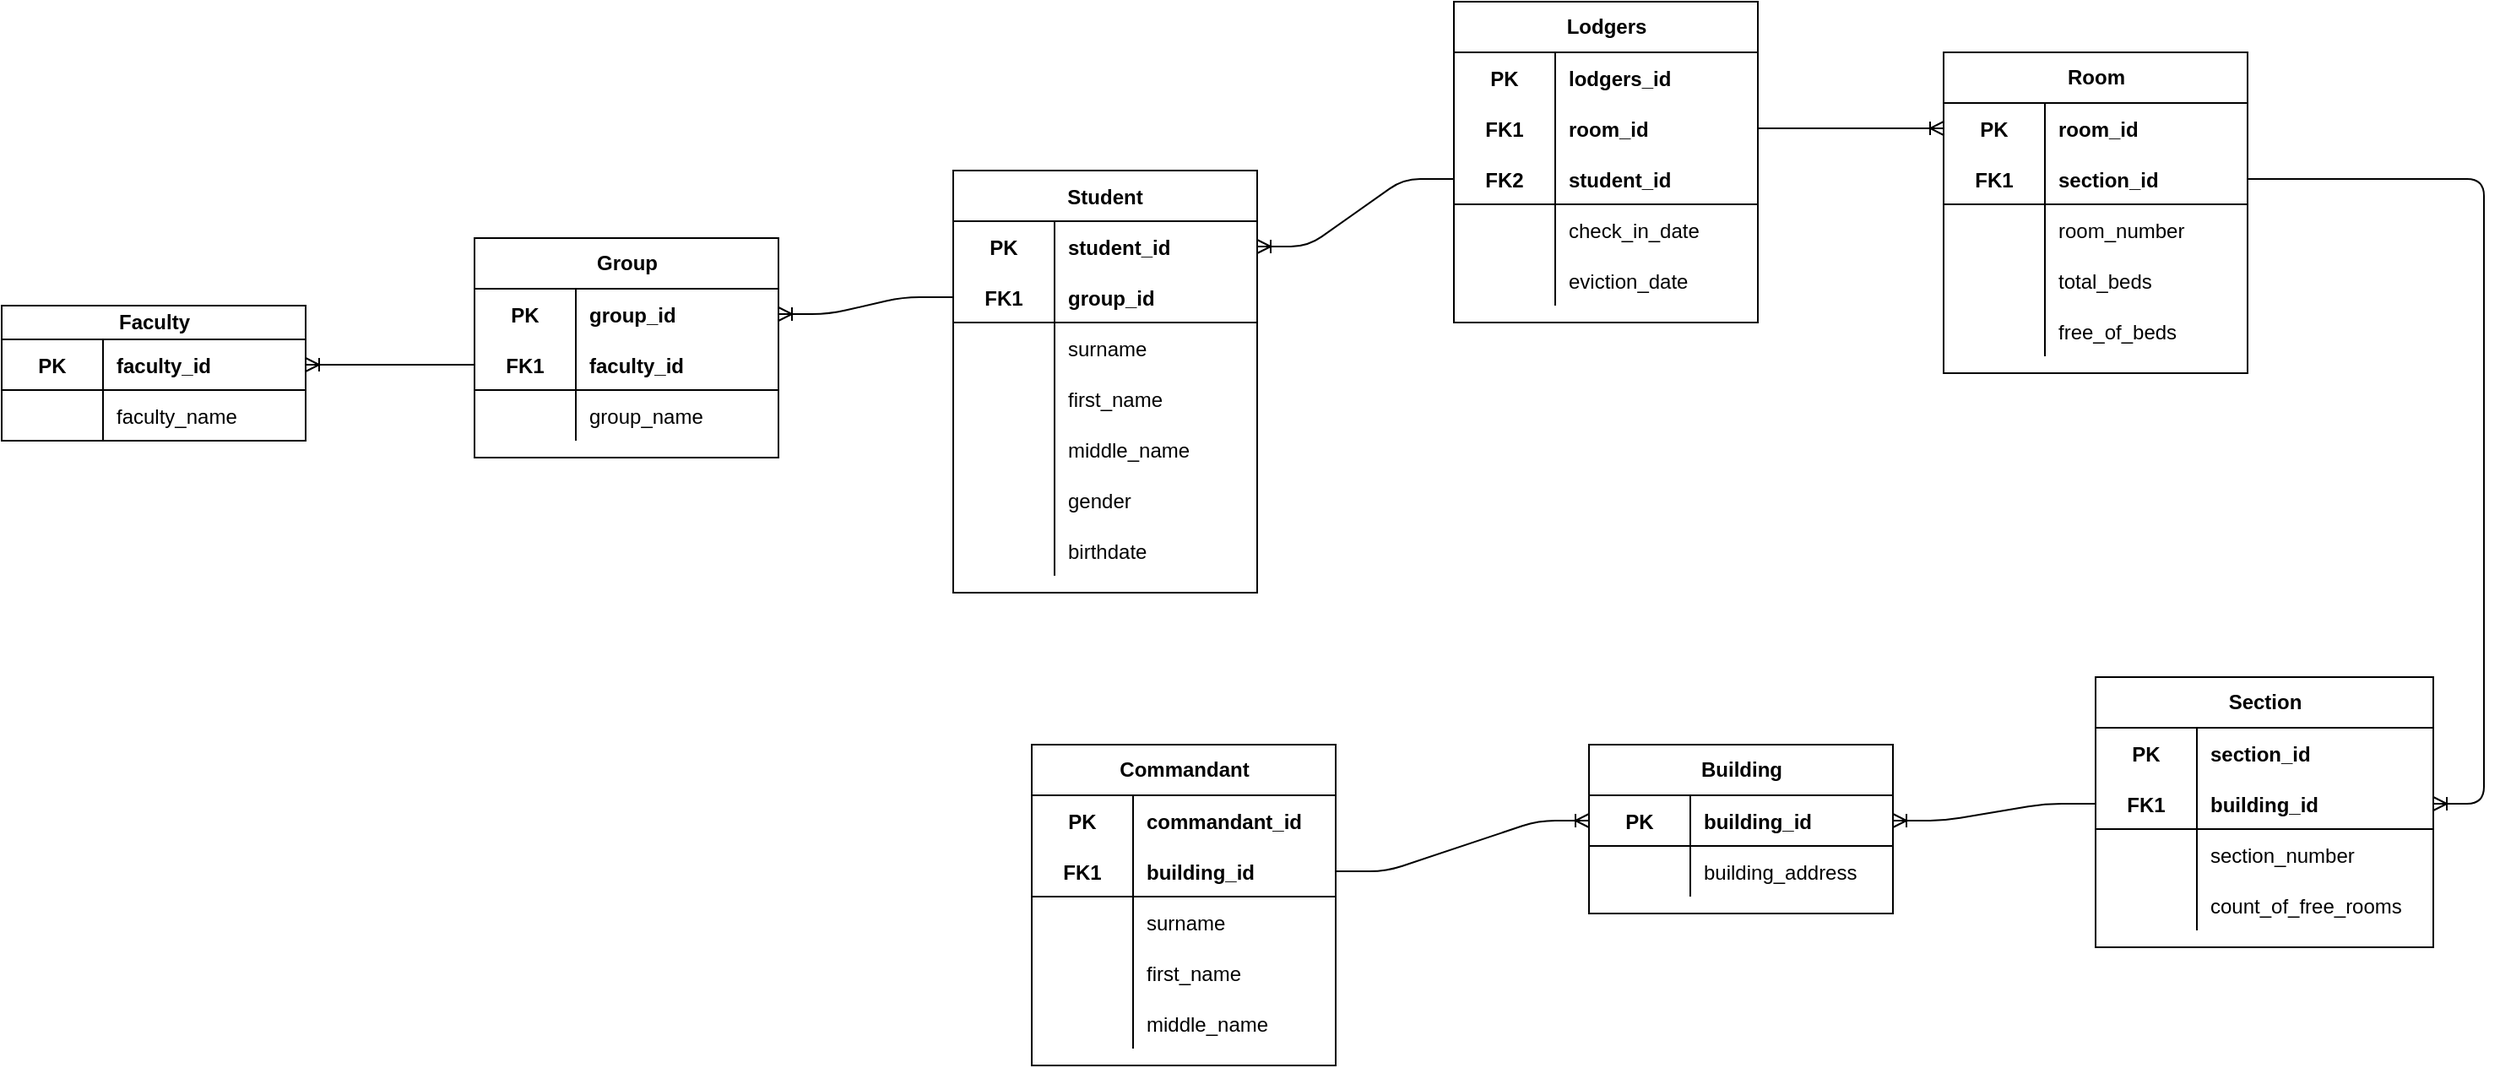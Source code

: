 <mxfile version="14.5.1" type="device"><diagram id="l6HJs0_fQns3o1bkDwx6" name="Страница 1"><mxGraphModel dx="3197" dy="1360" grid="1" gridSize="10" guides="1" tooltips="1" connect="1" arrows="1" fold="1" page="1" pageScale="1" pageWidth="827" pageHeight="1169" math="0" shadow="0"><root><mxCell id="0"/><mxCell id="1" parent="0"/><mxCell id="647eZSkzQvux_4mOJMqK-14" value="Student" style="shape=table;startSize=30;container=1;collapsible=1;childLayout=tableLayout;fixedRows=1;rowLines=0;fontStyle=1;align=center;resizeLast=1;" parent="1" vertex="1"><mxGeometry x="233.5" y="260" width="180" height="250" as="geometry"/></mxCell><mxCell id="647eZSkzQvux_4mOJMqK-15" value="" style="shape=partialRectangle;collapsible=0;dropTarget=0;pointerEvents=0;fillColor=none;top=0;left=0;bottom=0;right=0;points=[[0,0.5],[1,0.5]];portConstraint=eastwest;" parent="647eZSkzQvux_4mOJMqK-14" vertex="1"><mxGeometry y="30" width="180" height="30" as="geometry"/></mxCell><mxCell id="647eZSkzQvux_4mOJMqK-16" value="PK" style="shape=partialRectangle;connectable=0;fillColor=none;top=0;left=0;bottom=0;right=0;fontStyle=1;overflow=hidden;" parent="647eZSkzQvux_4mOJMqK-15" vertex="1"><mxGeometry width="60" height="30" as="geometry"/></mxCell><mxCell id="647eZSkzQvux_4mOJMqK-17" value="student_id" style="shape=partialRectangle;connectable=0;fillColor=none;top=0;left=0;bottom=0;right=0;align=left;spacingLeft=6;fontStyle=1;overflow=hidden;" parent="647eZSkzQvux_4mOJMqK-15" vertex="1"><mxGeometry x="60" width="120" height="30" as="geometry"/></mxCell><mxCell id="647eZSkzQvux_4mOJMqK-18" value="" style="shape=partialRectangle;collapsible=0;dropTarget=0;pointerEvents=0;fillColor=none;top=0;left=0;bottom=1;right=0;points=[[0,0.5],[1,0.5]];portConstraint=eastwest;" parent="647eZSkzQvux_4mOJMqK-14" vertex="1"><mxGeometry y="60" width="180" height="30" as="geometry"/></mxCell><mxCell id="647eZSkzQvux_4mOJMqK-19" value="FK1" style="shape=partialRectangle;connectable=0;fillColor=none;top=0;left=0;bottom=0;right=0;fontStyle=1;overflow=hidden;" parent="647eZSkzQvux_4mOJMqK-18" vertex="1"><mxGeometry width="60" height="30" as="geometry"/></mxCell><mxCell id="647eZSkzQvux_4mOJMqK-20" value="group_id" style="shape=partialRectangle;connectable=0;fillColor=none;top=0;left=0;bottom=0;right=0;align=left;spacingLeft=6;fontStyle=1;overflow=hidden;labelBackgroundColor=none;" parent="647eZSkzQvux_4mOJMqK-18" vertex="1"><mxGeometry x="60" width="120" height="30" as="geometry"/></mxCell><mxCell id="647eZSkzQvux_4mOJMqK-21" value="" style="shape=partialRectangle;collapsible=0;dropTarget=0;pointerEvents=0;fillColor=none;top=0;left=0;bottom=0;right=0;points=[[0,0.5],[1,0.5]];portConstraint=eastwest;" parent="647eZSkzQvux_4mOJMqK-14" vertex="1"><mxGeometry y="90" width="180" height="30" as="geometry"/></mxCell><mxCell id="647eZSkzQvux_4mOJMqK-22" value="" style="shape=partialRectangle;connectable=0;fillColor=none;top=0;left=0;bottom=0;right=0;editable=1;overflow=hidden;" parent="647eZSkzQvux_4mOJMqK-21" vertex="1"><mxGeometry width="60" height="30" as="geometry"/></mxCell><mxCell id="647eZSkzQvux_4mOJMqK-23" value="surname" style="shape=partialRectangle;connectable=0;fillColor=none;top=0;left=0;bottom=0;right=0;align=left;spacingLeft=6;overflow=hidden;" parent="647eZSkzQvux_4mOJMqK-21" vertex="1"><mxGeometry x="60" width="120" height="30" as="geometry"/></mxCell><mxCell id="647eZSkzQvux_4mOJMqK-38" value="" style="shape=partialRectangle;collapsible=0;dropTarget=0;pointerEvents=0;fillColor=none;top=0;left=0;bottom=0;right=0;points=[[0,0.5],[1,0.5]];portConstraint=eastwest;" parent="647eZSkzQvux_4mOJMqK-14" vertex="1"><mxGeometry y="120" width="180" height="30" as="geometry"/></mxCell><mxCell id="647eZSkzQvux_4mOJMqK-39" value="" style="shape=partialRectangle;connectable=0;fillColor=none;top=0;left=0;bottom=0;right=0;editable=1;overflow=hidden;" parent="647eZSkzQvux_4mOJMqK-38" vertex="1"><mxGeometry width="60" height="30" as="geometry"/></mxCell><mxCell id="647eZSkzQvux_4mOJMqK-40" value="first_name" style="shape=partialRectangle;connectable=0;fillColor=none;top=0;left=0;bottom=0;right=0;align=left;spacingLeft=6;overflow=hidden;" parent="647eZSkzQvux_4mOJMqK-38" vertex="1"><mxGeometry x="60" width="120" height="30" as="geometry"/></mxCell><mxCell id="647eZSkzQvux_4mOJMqK-87" value="" style="shape=partialRectangle;collapsible=0;dropTarget=0;pointerEvents=0;fillColor=none;top=0;left=0;bottom=0;right=0;points=[[0,0.5],[1,0.5]];portConstraint=eastwest;" parent="647eZSkzQvux_4mOJMqK-14" vertex="1"><mxGeometry y="150" width="180" height="30" as="geometry"/></mxCell><mxCell id="647eZSkzQvux_4mOJMqK-88" value="" style="shape=partialRectangle;connectable=0;fillColor=none;top=0;left=0;bottom=0;right=0;editable=1;overflow=hidden;" parent="647eZSkzQvux_4mOJMqK-87" vertex="1"><mxGeometry width="60" height="30" as="geometry"/></mxCell><mxCell id="647eZSkzQvux_4mOJMqK-89" value="middle_name" style="shape=partialRectangle;connectable=0;fillColor=none;top=0;left=0;bottom=0;right=0;align=left;spacingLeft=6;overflow=hidden;" parent="647eZSkzQvux_4mOJMqK-87" vertex="1"><mxGeometry x="60" width="120" height="30" as="geometry"/></mxCell><mxCell id="647eZSkzQvux_4mOJMqK-41" value="" style="shape=partialRectangle;collapsible=0;dropTarget=0;pointerEvents=0;fillColor=none;top=0;left=0;bottom=0;right=0;points=[[0,0.5],[1,0.5]];portConstraint=eastwest;" parent="647eZSkzQvux_4mOJMqK-14" vertex="1"><mxGeometry y="180" width="180" height="30" as="geometry"/></mxCell><mxCell id="647eZSkzQvux_4mOJMqK-42" value="" style="shape=partialRectangle;connectable=0;fillColor=none;top=0;left=0;bottom=0;right=0;editable=1;overflow=hidden;" parent="647eZSkzQvux_4mOJMqK-41" vertex="1"><mxGeometry width="60" height="30" as="geometry"/></mxCell><mxCell id="647eZSkzQvux_4mOJMqK-43" value="gender" style="shape=partialRectangle;connectable=0;fillColor=none;top=0;left=0;bottom=0;right=0;align=left;spacingLeft=6;overflow=hidden;" parent="647eZSkzQvux_4mOJMqK-41" vertex="1"><mxGeometry x="60" width="120" height="30" as="geometry"/></mxCell><mxCell id="647eZSkzQvux_4mOJMqK-44" value="" style="shape=partialRectangle;collapsible=0;dropTarget=0;pointerEvents=0;fillColor=none;top=0;left=0;bottom=0;right=0;points=[[0,0.5],[1,0.5]];portConstraint=eastwest;" parent="647eZSkzQvux_4mOJMqK-14" vertex="1"><mxGeometry y="210" width="180" height="30" as="geometry"/></mxCell><mxCell id="647eZSkzQvux_4mOJMqK-45" value="" style="shape=partialRectangle;connectable=0;fillColor=none;top=0;left=0;bottom=0;right=0;editable=1;overflow=hidden;" parent="647eZSkzQvux_4mOJMqK-44" vertex="1"><mxGeometry width="60" height="30" as="geometry"/></mxCell><mxCell id="647eZSkzQvux_4mOJMqK-46" value="birthdate" style="shape=partialRectangle;connectable=0;fillColor=none;top=0;left=0;bottom=0;right=0;align=left;spacingLeft=6;overflow=hidden;" parent="647eZSkzQvux_4mOJMqK-44" vertex="1"><mxGeometry x="60" width="120" height="30" as="geometry"/></mxCell><mxCell id="647eZSkzQvux_4mOJMqK-67" value="Building" style="shape=table;startSize=30;container=1;collapsible=1;childLayout=tableLayout;fixedRows=1;rowLines=0;fontStyle=1;align=center;resizeLast=1;labelBackgroundColor=none;fontColor=#000000;html=1;" parent="1" vertex="1"><mxGeometry x="610" y="600" width="180" height="100" as="geometry"/></mxCell><mxCell id="647eZSkzQvux_4mOJMqK-68" value="" style="shape=partialRectangle;collapsible=0;dropTarget=0;pointerEvents=0;fillColor=none;top=0;left=0;bottom=1;right=0;points=[[0,0.5],[1,0.5]];portConstraint=eastwest;" parent="647eZSkzQvux_4mOJMqK-67" vertex="1"><mxGeometry y="30" width="180" height="30" as="geometry"/></mxCell><mxCell id="647eZSkzQvux_4mOJMqK-69" value="PK" style="shape=partialRectangle;connectable=0;fillColor=none;top=0;left=0;bottom=0;right=0;fontStyle=1;overflow=hidden;" parent="647eZSkzQvux_4mOJMqK-68" vertex="1"><mxGeometry width="60" height="30" as="geometry"/></mxCell><mxCell id="647eZSkzQvux_4mOJMqK-70" value="building_id" style="shape=partialRectangle;connectable=0;fillColor=none;top=0;left=0;bottom=0;right=0;align=left;spacingLeft=6;fontStyle=1;overflow=hidden;" parent="647eZSkzQvux_4mOJMqK-68" vertex="1"><mxGeometry x="60" width="120" height="30" as="geometry"/></mxCell><mxCell id="647eZSkzQvux_4mOJMqK-71" value="" style="shape=partialRectangle;collapsible=0;dropTarget=0;pointerEvents=0;fillColor=none;top=0;left=0;bottom=0;right=0;points=[[0,0.5],[1,0.5]];portConstraint=eastwest;" parent="647eZSkzQvux_4mOJMqK-67" vertex="1"><mxGeometry y="60" width="180" height="30" as="geometry"/></mxCell><mxCell id="647eZSkzQvux_4mOJMqK-72" value="" style="shape=partialRectangle;connectable=0;fillColor=none;top=0;left=0;bottom=0;right=0;editable=1;overflow=hidden;" parent="647eZSkzQvux_4mOJMqK-71" vertex="1"><mxGeometry width="60" height="30" as="geometry"/></mxCell><mxCell id="647eZSkzQvux_4mOJMqK-73" value="building_address" style="shape=partialRectangle;connectable=0;fillColor=none;top=0;left=0;bottom=0;right=0;align=left;spacingLeft=6;overflow=hidden;" parent="647eZSkzQvux_4mOJMqK-71" vertex="1"><mxGeometry x="60" width="120" height="30" as="geometry"/></mxCell><mxCell id="647eZSkzQvux_4mOJMqK-96" value="Commandant" style="shape=table;startSize=30;container=1;collapsible=1;childLayout=tableLayout;fixedRows=1;rowLines=0;fontStyle=1;align=center;resizeLast=1;labelBackgroundColor=none;fontColor=#000000;html=1;" parent="1" vertex="1"><mxGeometry x="280" y="600" width="180" height="190" as="geometry"/></mxCell><mxCell id="647eZSkzQvux_4mOJMqK-97" value="" style="shape=partialRectangle;collapsible=0;dropTarget=0;pointerEvents=0;fillColor=none;top=0;left=0;bottom=0;right=0;points=[[0,0.5],[1,0.5]];portConstraint=eastwest;" parent="647eZSkzQvux_4mOJMqK-96" vertex="1"><mxGeometry y="30" width="180" height="30" as="geometry"/></mxCell><mxCell id="647eZSkzQvux_4mOJMqK-98" value="PK" style="shape=partialRectangle;connectable=0;fillColor=none;top=0;left=0;bottom=0;right=0;fontStyle=1;overflow=hidden;" parent="647eZSkzQvux_4mOJMqK-97" vertex="1"><mxGeometry width="60" height="30" as="geometry"/></mxCell><mxCell id="647eZSkzQvux_4mOJMqK-99" value="commandant_id" style="shape=partialRectangle;connectable=0;fillColor=none;top=0;left=0;bottom=0;right=0;align=left;spacingLeft=6;fontStyle=1;overflow=hidden;" parent="647eZSkzQvux_4mOJMqK-97" vertex="1"><mxGeometry x="60" width="120" height="30" as="geometry"/></mxCell><mxCell id="647eZSkzQvux_4mOJMqK-100" value="" style="shape=partialRectangle;collapsible=0;dropTarget=0;pointerEvents=0;fillColor=none;top=0;left=0;bottom=1;right=0;points=[[0,0.5],[1,0.5]];portConstraint=eastwest;" parent="647eZSkzQvux_4mOJMqK-96" vertex="1"><mxGeometry y="60" width="180" height="30" as="geometry"/></mxCell><mxCell id="647eZSkzQvux_4mOJMqK-101" value="FK1" style="shape=partialRectangle;connectable=0;fillColor=none;top=0;left=0;bottom=0;right=0;fontStyle=1;overflow=hidden;" parent="647eZSkzQvux_4mOJMqK-100" vertex="1"><mxGeometry width="60" height="30" as="geometry"/></mxCell><mxCell id="647eZSkzQvux_4mOJMqK-102" value="building_id" style="shape=partialRectangle;connectable=0;fillColor=none;top=0;left=0;bottom=0;right=0;align=left;spacingLeft=6;fontStyle=1;overflow=hidden;" parent="647eZSkzQvux_4mOJMqK-100" vertex="1"><mxGeometry x="60" width="120" height="30" as="geometry"/></mxCell><mxCell id="647eZSkzQvux_4mOJMqK-103" value="" style="shape=partialRectangle;collapsible=0;dropTarget=0;pointerEvents=0;fillColor=none;top=0;left=0;bottom=0;right=0;points=[[0,0.5],[1,0.5]];portConstraint=eastwest;" parent="647eZSkzQvux_4mOJMqK-96" vertex="1"><mxGeometry y="90" width="180" height="30" as="geometry"/></mxCell><mxCell id="647eZSkzQvux_4mOJMqK-104" value="" style="shape=partialRectangle;connectable=0;fillColor=none;top=0;left=0;bottom=0;right=0;editable=1;overflow=hidden;" parent="647eZSkzQvux_4mOJMqK-103" vertex="1"><mxGeometry width="60" height="30" as="geometry"/></mxCell><mxCell id="647eZSkzQvux_4mOJMqK-105" value="surname" style="shape=partialRectangle;connectable=0;fillColor=none;top=0;left=0;bottom=0;right=0;align=left;spacingLeft=6;overflow=hidden;" parent="647eZSkzQvux_4mOJMqK-103" vertex="1"><mxGeometry x="60" width="120" height="30" as="geometry"/></mxCell><mxCell id="647eZSkzQvux_4mOJMqK-106" value="" style="shape=partialRectangle;collapsible=0;dropTarget=0;pointerEvents=0;fillColor=none;top=0;left=0;bottom=0;right=0;points=[[0,0.5],[1,0.5]];portConstraint=eastwest;" parent="647eZSkzQvux_4mOJMqK-96" vertex="1"><mxGeometry y="120" width="180" height="30" as="geometry"/></mxCell><mxCell id="647eZSkzQvux_4mOJMqK-107" value="" style="shape=partialRectangle;connectable=0;fillColor=none;top=0;left=0;bottom=0;right=0;editable=1;overflow=hidden;" parent="647eZSkzQvux_4mOJMqK-106" vertex="1"><mxGeometry width="60" height="30" as="geometry"/></mxCell><mxCell id="647eZSkzQvux_4mOJMqK-108" value="first_name" style="shape=partialRectangle;connectable=0;fillColor=none;top=0;left=0;bottom=0;right=0;align=left;spacingLeft=6;overflow=hidden;" parent="647eZSkzQvux_4mOJMqK-106" vertex="1"><mxGeometry x="60" width="120" height="30" as="geometry"/></mxCell><mxCell id="647eZSkzQvux_4mOJMqK-109" value="" style="shape=partialRectangle;collapsible=0;dropTarget=0;pointerEvents=0;fillColor=none;top=0;left=0;bottom=0;right=0;points=[[0,0.5],[1,0.5]];portConstraint=eastwest;" parent="647eZSkzQvux_4mOJMqK-96" vertex="1"><mxGeometry y="150" width="180" height="30" as="geometry"/></mxCell><mxCell id="647eZSkzQvux_4mOJMqK-110" value="" style="shape=partialRectangle;connectable=0;fillColor=none;top=0;left=0;bottom=0;right=0;editable=1;overflow=hidden;" parent="647eZSkzQvux_4mOJMqK-109" vertex="1"><mxGeometry width="60" height="30" as="geometry"/></mxCell><mxCell id="647eZSkzQvux_4mOJMqK-111" value="middle_name" style="shape=partialRectangle;connectable=0;fillColor=none;top=0;left=0;bottom=0;right=0;align=left;spacingLeft=6;overflow=hidden;" parent="647eZSkzQvux_4mOJMqK-109" vertex="1"><mxGeometry x="60" width="120" height="30" as="geometry"/></mxCell><mxCell id="647eZSkzQvux_4mOJMqK-114" value="" style="edgeStyle=entityRelationEdgeStyle;fontSize=12;html=1;endArrow=ERoneToMany;entryX=0;entryY=0.5;entryDx=0;entryDy=0;" parent="1" source="647eZSkzQvux_4mOJMqK-100" target="647eZSkzQvux_4mOJMqK-68" edge="1"><mxGeometry width="100" height="100" relative="1" as="geometry"><mxPoint x="520" y="740" as="sourcePoint"/><mxPoint x="620" y="640" as="targetPoint"/></mxGeometry></mxCell><mxCell id="647eZSkzQvux_4mOJMqK-115" value="Section" style="shape=table;startSize=30;container=1;collapsible=1;childLayout=tableLayout;fixedRows=1;rowLines=0;fontStyle=1;align=center;resizeLast=1;labelBackgroundColor=none;fontColor=#000000;html=1;" parent="1" vertex="1"><mxGeometry x="910" y="560" width="200" height="160" as="geometry"/></mxCell><mxCell id="647eZSkzQvux_4mOJMqK-116" value="" style="shape=partialRectangle;collapsible=0;dropTarget=0;pointerEvents=0;fillColor=none;top=0;left=0;bottom=0;right=0;points=[[0,0.5],[1,0.5]];portConstraint=eastwest;" parent="647eZSkzQvux_4mOJMqK-115" vertex="1"><mxGeometry y="30" width="200" height="30" as="geometry"/></mxCell><mxCell id="647eZSkzQvux_4mOJMqK-117" value="PK" style="shape=partialRectangle;connectable=0;fillColor=none;top=0;left=0;bottom=0;right=0;fontStyle=1;overflow=hidden;" parent="647eZSkzQvux_4mOJMqK-116" vertex="1"><mxGeometry width="60" height="30" as="geometry"/></mxCell><mxCell id="647eZSkzQvux_4mOJMqK-118" value="section_id" style="shape=partialRectangle;connectable=0;fillColor=none;top=0;left=0;bottom=0;right=0;align=left;spacingLeft=6;fontStyle=1;overflow=hidden;" parent="647eZSkzQvux_4mOJMqK-116" vertex="1"><mxGeometry x="60" width="140" height="30" as="geometry"/></mxCell><mxCell id="647eZSkzQvux_4mOJMqK-119" value="" style="shape=partialRectangle;collapsible=0;dropTarget=0;pointerEvents=0;fillColor=none;top=0;left=0;bottom=1;right=0;points=[[0,0.5],[1,0.5]];portConstraint=eastwest;" parent="647eZSkzQvux_4mOJMqK-115" vertex="1"><mxGeometry y="60" width="200" height="30" as="geometry"/></mxCell><mxCell id="647eZSkzQvux_4mOJMqK-120" value="FK1" style="shape=partialRectangle;connectable=0;fillColor=none;top=0;left=0;bottom=0;right=0;fontStyle=1;overflow=hidden;" parent="647eZSkzQvux_4mOJMqK-119" vertex="1"><mxGeometry width="60" height="30" as="geometry"/></mxCell><mxCell id="647eZSkzQvux_4mOJMqK-121" value="building_id" style="shape=partialRectangle;connectable=0;fillColor=none;top=0;left=0;bottom=0;right=0;align=left;spacingLeft=6;fontStyle=1;overflow=hidden;" parent="647eZSkzQvux_4mOJMqK-119" vertex="1"><mxGeometry x="60" width="140" height="30" as="geometry"/></mxCell><mxCell id="647eZSkzQvux_4mOJMqK-122" value="" style="shape=partialRectangle;collapsible=0;dropTarget=0;pointerEvents=0;fillColor=none;top=0;left=0;bottom=0;right=0;points=[[0,0.5],[1,0.5]];portConstraint=eastwest;" parent="647eZSkzQvux_4mOJMqK-115" vertex="1"><mxGeometry y="90" width="200" height="30" as="geometry"/></mxCell><mxCell id="647eZSkzQvux_4mOJMqK-123" value="" style="shape=partialRectangle;connectable=0;fillColor=none;top=0;left=0;bottom=0;right=0;editable=1;overflow=hidden;" parent="647eZSkzQvux_4mOJMqK-122" vertex="1"><mxGeometry width="60" height="30" as="geometry"/></mxCell><mxCell id="647eZSkzQvux_4mOJMqK-124" value="section_number" style="shape=partialRectangle;connectable=0;fillColor=none;top=0;left=0;bottom=0;right=0;align=left;spacingLeft=6;overflow=hidden;" parent="647eZSkzQvux_4mOJMqK-122" vertex="1"><mxGeometry x="60" width="140" height="30" as="geometry"/></mxCell><mxCell id="647eZSkzQvux_4mOJMqK-125" value="" style="shape=partialRectangle;collapsible=0;dropTarget=0;pointerEvents=0;fillColor=none;top=0;left=0;bottom=0;right=0;points=[[0,0.5],[1,0.5]];portConstraint=eastwest;" parent="647eZSkzQvux_4mOJMqK-115" vertex="1"><mxGeometry y="120" width="200" height="30" as="geometry"/></mxCell><mxCell id="647eZSkzQvux_4mOJMqK-126" value="" style="shape=partialRectangle;connectable=0;fillColor=none;top=0;left=0;bottom=0;right=0;editable=1;overflow=hidden;" parent="647eZSkzQvux_4mOJMqK-125" vertex="1"><mxGeometry width="60" height="30" as="geometry"/></mxCell><mxCell id="647eZSkzQvux_4mOJMqK-127" value="count_of_free_rooms" style="shape=partialRectangle;connectable=0;fillColor=none;top=0;left=0;bottom=0;right=0;align=left;spacingLeft=6;overflow=hidden;" parent="647eZSkzQvux_4mOJMqK-125" vertex="1"><mxGeometry x="60" width="140" height="30" as="geometry"/></mxCell><mxCell id="647eZSkzQvux_4mOJMqK-132" value="" style="edgeStyle=entityRelationEdgeStyle;fontSize=12;html=1;endArrow=ERoneToMany;exitX=0;exitY=0.5;exitDx=0;exitDy=0;entryX=1;entryY=0.5;entryDx=0;entryDy=0;" parent="1" source="647eZSkzQvux_4mOJMqK-119" target="647eZSkzQvux_4mOJMqK-68" edge="1"><mxGeometry width="100" height="100" relative="1" as="geometry"><mxPoint x="780" y="600" as="sourcePoint"/><mxPoint x="880" y="500" as="targetPoint"/></mxGeometry></mxCell><mxCell id="647eZSkzQvux_4mOJMqK-133" value="Room" style="shape=table;startSize=30;container=1;collapsible=1;childLayout=tableLayout;fixedRows=1;rowLines=0;fontStyle=1;align=center;resizeLast=1;labelBackgroundColor=none;fontColor=#000000;html=1;" parent="1" vertex="1"><mxGeometry x="820" y="190" width="180" height="190" as="geometry"/></mxCell><mxCell id="647eZSkzQvux_4mOJMqK-134" value="" style="shape=partialRectangle;collapsible=0;dropTarget=0;pointerEvents=0;fillColor=none;top=0;left=0;bottom=0;right=0;points=[[0,0.5],[1,0.5]];portConstraint=eastwest;" parent="647eZSkzQvux_4mOJMqK-133" vertex="1"><mxGeometry y="30" width="180" height="30" as="geometry"/></mxCell><mxCell id="647eZSkzQvux_4mOJMqK-135" value="PK" style="shape=partialRectangle;connectable=0;fillColor=none;top=0;left=0;bottom=0;right=0;fontStyle=1;overflow=hidden;" parent="647eZSkzQvux_4mOJMqK-134" vertex="1"><mxGeometry width="60" height="30" as="geometry"/></mxCell><mxCell id="647eZSkzQvux_4mOJMqK-136" value="room_id" style="shape=partialRectangle;connectable=0;fillColor=none;top=0;left=0;bottom=0;right=0;align=left;spacingLeft=6;fontStyle=1;overflow=hidden;" parent="647eZSkzQvux_4mOJMqK-134" vertex="1"><mxGeometry x="60" width="120" height="30" as="geometry"/></mxCell><mxCell id="647eZSkzQvux_4mOJMqK-137" value="" style="shape=partialRectangle;collapsible=0;dropTarget=0;pointerEvents=0;fillColor=none;top=0;left=0;bottom=1;right=0;points=[[0,0.5],[1,0.5]];portConstraint=eastwest;" parent="647eZSkzQvux_4mOJMqK-133" vertex="1"><mxGeometry y="60" width="180" height="30" as="geometry"/></mxCell><mxCell id="647eZSkzQvux_4mOJMqK-138" value="FK1" style="shape=partialRectangle;connectable=0;fillColor=none;top=0;left=0;bottom=0;right=0;fontStyle=1;overflow=hidden;" parent="647eZSkzQvux_4mOJMqK-137" vertex="1"><mxGeometry width="60" height="30" as="geometry"/></mxCell><mxCell id="647eZSkzQvux_4mOJMqK-139" value="section_id" style="shape=partialRectangle;connectable=0;fillColor=none;top=0;left=0;bottom=0;right=0;align=left;spacingLeft=6;fontStyle=1;overflow=hidden;" parent="647eZSkzQvux_4mOJMqK-137" vertex="1"><mxGeometry x="60" width="120" height="30" as="geometry"/></mxCell><mxCell id="647eZSkzQvux_4mOJMqK-140" value="" style="shape=partialRectangle;collapsible=0;dropTarget=0;pointerEvents=0;fillColor=none;top=0;left=0;bottom=0;right=0;points=[[0,0.5],[1,0.5]];portConstraint=eastwest;" parent="647eZSkzQvux_4mOJMqK-133" vertex="1"><mxGeometry y="90" width="180" height="30" as="geometry"/></mxCell><mxCell id="647eZSkzQvux_4mOJMqK-141" value="" style="shape=partialRectangle;connectable=0;fillColor=none;top=0;left=0;bottom=0;right=0;editable=1;overflow=hidden;" parent="647eZSkzQvux_4mOJMqK-140" vertex="1"><mxGeometry width="60" height="30" as="geometry"/></mxCell><mxCell id="647eZSkzQvux_4mOJMqK-142" value="room_number" style="shape=partialRectangle;connectable=0;fillColor=none;top=0;left=0;bottom=0;right=0;align=left;spacingLeft=6;overflow=hidden;" parent="647eZSkzQvux_4mOJMqK-140" vertex="1"><mxGeometry x="60" width="120" height="30" as="geometry"/></mxCell><mxCell id="647eZSkzQvux_4mOJMqK-143" value="" style="shape=partialRectangle;collapsible=0;dropTarget=0;pointerEvents=0;fillColor=none;top=0;left=0;bottom=0;right=0;points=[[0,0.5],[1,0.5]];portConstraint=eastwest;" parent="647eZSkzQvux_4mOJMqK-133" vertex="1"><mxGeometry y="120" width="180" height="30" as="geometry"/></mxCell><mxCell id="647eZSkzQvux_4mOJMqK-144" value="" style="shape=partialRectangle;connectable=0;fillColor=none;top=0;left=0;bottom=0;right=0;editable=1;overflow=hidden;" parent="647eZSkzQvux_4mOJMqK-143" vertex="1"><mxGeometry width="60" height="30" as="geometry"/></mxCell><mxCell id="647eZSkzQvux_4mOJMqK-145" value="total_beds" style="shape=partialRectangle;connectable=0;fillColor=none;top=0;left=0;bottom=0;right=0;align=left;spacingLeft=6;overflow=hidden;" parent="647eZSkzQvux_4mOJMqK-143" vertex="1"><mxGeometry x="60" width="120" height="30" as="geometry"/></mxCell><mxCell id="647eZSkzQvux_4mOJMqK-146" value="" style="shape=partialRectangle;collapsible=0;dropTarget=0;pointerEvents=0;fillColor=none;top=0;left=0;bottom=0;right=0;points=[[0,0.5],[1,0.5]];portConstraint=eastwest;" parent="647eZSkzQvux_4mOJMqK-133" vertex="1"><mxGeometry y="150" width="180" height="30" as="geometry"/></mxCell><mxCell id="647eZSkzQvux_4mOJMqK-147" value="" style="shape=partialRectangle;connectable=0;fillColor=none;top=0;left=0;bottom=0;right=0;editable=1;overflow=hidden;" parent="647eZSkzQvux_4mOJMqK-146" vertex="1"><mxGeometry width="60" height="30" as="geometry"/></mxCell><mxCell id="647eZSkzQvux_4mOJMqK-148" value="free_of_beds" style="shape=partialRectangle;connectable=0;fillColor=none;top=0;left=0;bottom=0;right=0;align=left;spacingLeft=6;overflow=hidden;" parent="647eZSkzQvux_4mOJMqK-146" vertex="1"><mxGeometry x="60" width="120" height="30" as="geometry"/></mxCell><mxCell id="647eZSkzQvux_4mOJMqK-152" value="" style="edgeStyle=entityRelationEdgeStyle;fontSize=12;html=1;endArrow=ERoneToMany;exitX=1;exitY=0.5;exitDx=0;exitDy=0;rounded=1;" parent="1" source="647eZSkzQvux_4mOJMqK-137" target="647eZSkzQvux_4mOJMqK-119" edge="1"><mxGeometry width="100" height="100" relative="1" as="geometry"><mxPoint x="1100" y="450" as="sourcePoint"/><mxPoint x="1120" y="520" as="targetPoint"/></mxGeometry></mxCell><mxCell id="647eZSkzQvux_4mOJMqK-153" value="Lodgers" style="shape=table;startSize=30;container=1;collapsible=1;childLayout=tableLayout;fixedRows=1;rowLines=0;fontStyle=1;align=center;resizeLast=1;labelBackgroundColor=none;fontColor=#000000;html=1;" parent="1" vertex="1"><mxGeometry x="530" y="160" width="180" height="190" as="geometry"/></mxCell><mxCell id="647eZSkzQvux_4mOJMqK-154" value="" style="shape=partialRectangle;collapsible=0;dropTarget=0;pointerEvents=0;fillColor=none;top=0;left=0;bottom=0;right=0;points=[[0,0.5],[1,0.5]];portConstraint=eastwest;" parent="647eZSkzQvux_4mOJMqK-153" vertex="1"><mxGeometry y="30" width="180" height="30" as="geometry"/></mxCell><mxCell id="647eZSkzQvux_4mOJMqK-155" value="PK" style="shape=partialRectangle;connectable=0;fillColor=none;top=0;left=0;bottom=0;right=0;fontStyle=1;overflow=hidden;" parent="647eZSkzQvux_4mOJMqK-154" vertex="1"><mxGeometry width="60" height="30" as="geometry"/></mxCell><mxCell id="647eZSkzQvux_4mOJMqK-156" value="lodgers_id" style="shape=partialRectangle;connectable=0;fillColor=none;top=0;left=0;bottom=0;right=0;align=left;spacingLeft=6;fontStyle=1;overflow=hidden;" parent="647eZSkzQvux_4mOJMqK-154" vertex="1"><mxGeometry x="60" width="120" height="30" as="geometry"/></mxCell><mxCell id="647eZSkzQvux_4mOJMqK-172" value="" style="shape=partialRectangle;collapsible=0;dropTarget=0;pointerEvents=0;fillColor=none;top=0;left=0;bottom=0;right=0;points=[[0,0.5],[1,0.5]];portConstraint=eastwest;" parent="647eZSkzQvux_4mOJMqK-153" vertex="1"><mxGeometry y="60" width="180" height="30" as="geometry"/></mxCell><mxCell id="647eZSkzQvux_4mOJMqK-173" value="FK1" style="shape=partialRectangle;connectable=0;fillColor=none;top=0;left=0;bottom=0;right=0;fontStyle=1;overflow=hidden;" parent="647eZSkzQvux_4mOJMqK-172" vertex="1"><mxGeometry width="60" height="30" as="geometry"/></mxCell><mxCell id="647eZSkzQvux_4mOJMqK-174" value="room_id" style="shape=partialRectangle;connectable=0;fillColor=none;top=0;left=0;bottom=0;right=0;align=left;spacingLeft=6;fontStyle=1;overflow=hidden;" parent="647eZSkzQvux_4mOJMqK-172" vertex="1"><mxGeometry x="60" width="120" height="30" as="geometry"/></mxCell><mxCell id="647eZSkzQvux_4mOJMqK-157" value="" style="shape=partialRectangle;collapsible=0;dropTarget=0;pointerEvents=0;fillColor=none;top=0;left=0;bottom=1;right=0;points=[[0,0.5],[1,0.5]];portConstraint=eastwest;" parent="647eZSkzQvux_4mOJMqK-153" vertex="1"><mxGeometry y="90" width="180" height="30" as="geometry"/></mxCell><mxCell id="647eZSkzQvux_4mOJMqK-158" value="FK2" style="shape=partialRectangle;connectable=0;fillColor=none;top=0;left=0;bottom=0;right=0;fontStyle=1;overflow=hidden;" parent="647eZSkzQvux_4mOJMqK-157" vertex="1"><mxGeometry width="60" height="30" as="geometry"/></mxCell><mxCell id="647eZSkzQvux_4mOJMqK-159" value="student_id" style="shape=partialRectangle;connectable=0;fillColor=none;top=0;left=0;bottom=0;right=0;align=left;spacingLeft=6;fontStyle=1;overflow=hidden;" parent="647eZSkzQvux_4mOJMqK-157" vertex="1"><mxGeometry x="60" width="120" height="30" as="geometry"/></mxCell><mxCell id="647eZSkzQvux_4mOJMqK-160" value="" style="shape=partialRectangle;collapsible=0;dropTarget=0;pointerEvents=0;fillColor=none;top=0;left=0;bottom=0;right=0;points=[[0,0.5],[1,0.5]];portConstraint=eastwest;" parent="647eZSkzQvux_4mOJMqK-153" vertex="1"><mxGeometry y="120" width="180" height="30" as="geometry"/></mxCell><mxCell id="647eZSkzQvux_4mOJMqK-161" value="" style="shape=partialRectangle;connectable=0;fillColor=none;top=0;left=0;bottom=0;right=0;editable=1;overflow=hidden;" parent="647eZSkzQvux_4mOJMqK-160" vertex="1"><mxGeometry width="60" height="30" as="geometry"/></mxCell><mxCell id="647eZSkzQvux_4mOJMqK-162" value="check_in_date" style="shape=partialRectangle;connectable=0;fillColor=none;top=0;left=0;bottom=0;right=0;align=left;spacingLeft=6;overflow=hidden;" parent="647eZSkzQvux_4mOJMqK-160" vertex="1"><mxGeometry x="60" width="120" height="30" as="geometry"/></mxCell><mxCell id="647eZSkzQvux_4mOJMqK-163" value="" style="shape=partialRectangle;collapsible=0;dropTarget=0;pointerEvents=0;fillColor=none;top=0;left=0;bottom=0;right=0;points=[[0,0.5],[1,0.5]];portConstraint=eastwest;" parent="647eZSkzQvux_4mOJMqK-153" vertex="1"><mxGeometry y="150" width="180" height="30" as="geometry"/></mxCell><mxCell id="647eZSkzQvux_4mOJMqK-164" value="" style="shape=partialRectangle;connectable=0;fillColor=none;top=0;left=0;bottom=0;right=0;editable=1;overflow=hidden;" parent="647eZSkzQvux_4mOJMqK-163" vertex="1"><mxGeometry width="60" height="30" as="geometry"/></mxCell><mxCell id="647eZSkzQvux_4mOJMqK-165" value="eviction_date" style="shape=partialRectangle;connectable=0;fillColor=none;top=0;left=0;bottom=0;right=0;align=left;spacingLeft=6;overflow=hidden;" parent="647eZSkzQvux_4mOJMqK-163" vertex="1"><mxGeometry x="60" width="120" height="30" as="geometry"/></mxCell><mxCell id="647eZSkzQvux_4mOJMqK-175" value="" style="edgeStyle=entityRelationEdgeStyle;fontSize=12;html=1;endArrow=ERoneToMany;exitX=0;exitY=0.5;exitDx=0;exitDy=0;entryX=1;entryY=0.5;entryDx=0;entryDy=0;" parent="1" source="647eZSkzQvux_4mOJMqK-18" target="0gy8OD5EuqtDqqw3zMpq-12" edge="1"><mxGeometry width="100" height="100" relative="1" as="geometry"><mxPoint x="180" y="280" as="sourcePoint"/><mxPoint x="150" y="410" as="targetPoint"/></mxGeometry></mxCell><mxCell id="647eZSkzQvux_4mOJMqK-177" value="" style="edgeStyle=entityRelationEdgeStyle;fontSize=12;html=1;endArrow=ERoneToMany;entryX=0;entryY=0.5;entryDx=0;entryDy=0;exitX=1;exitY=0.5;exitDx=0;exitDy=0;" parent="1" source="647eZSkzQvux_4mOJMqK-172" target="647eZSkzQvux_4mOJMqK-134" edge="1"><mxGeometry width="100" height="100" relative="1" as="geometry"><mxPoint x="410" y="260" as="sourcePoint"/><mxPoint x="510" y="160" as="targetPoint"/></mxGeometry></mxCell><mxCell id="647eZSkzQvux_4mOJMqK-178" value="" style="edgeStyle=entityRelationEdgeStyle;fontSize=12;html=1;endArrow=ERoneToMany;exitX=0;exitY=0.5;exitDx=0;exitDy=0;entryX=1;entryY=0.5;entryDx=0;entryDy=0;" parent="1" source="647eZSkzQvux_4mOJMqK-157" target="647eZSkzQvux_4mOJMqK-15" edge="1"><mxGeometry width="100" height="100" relative="1" as="geometry"><mxPoint x="410" y="260" as="sourcePoint"/><mxPoint x="510" y="160" as="targetPoint"/></mxGeometry></mxCell><mxCell id="0gy8OD5EuqtDqqw3zMpq-11" value="Group" style="shape=table;startSize=30;container=1;collapsible=1;childLayout=tableLayout;fixedRows=1;rowLines=0;fontStyle=1;align=center;resizeLast=1;labelBackgroundColor=none;fontColor=#000000;html=1;" vertex="1" parent="1"><mxGeometry x="-50" y="300" width="180" height="130" as="geometry"/></mxCell><mxCell id="0gy8OD5EuqtDqqw3zMpq-12" value="" style="shape=partialRectangle;collapsible=0;dropTarget=0;pointerEvents=0;fillColor=none;top=0;left=0;bottom=0;right=0;points=[[0,0.5],[1,0.5]];portConstraint=eastwest;" vertex="1" parent="0gy8OD5EuqtDqqw3zMpq-11"><mxGeometry y="30" width="180" height="30" as="geometry"/></mxCell><mxCell id="0gy8OD5EuqtDqqw3zMpq-13" value="PK" style="shape=partialRectangle;connectable=0;fillColor=none;top=0;left=0;bottom=0;right=0;fontStyle=1;overflow=hidden;" vertex="1" parent="0gy8OD5EuqtDqqw3zMpq-12"><mxGeometry width="60" height="30" as="geometry"/></mxCell><mxCell id="0gy8OD5EuqtDqqw3zMpq-14" value="group_id" style="shape=partialRectangle;connectable=0;fillColor=none;top=0;left=0;bottom=0;right=0;align=left;spacingLeft=6;fontStyle=1;overflow=hidden;" vertex="1" parent="0gy8OD5EuqtDqqw3zMpq-12"><mxGeometry x="60" width="120" height="30" as="geometry"/></mxCell><mxCell id="0gy8OD5EuqtDqqw3zMpq-15" value="" style="shape=partialRectangle;collapsible=0;dropTarget=0;pointerEvents=0;fillColor=none;top=0;left=0;bottom=1;right=0;points=[[0,0.5],[1,0.5]];portConstraint=eastwest;" vertex="1" parent="0gy8OD5EuqtDqqw3zMpq-11"><mxGeometry y="60" width="180" height="30" as="geometry"/></mxCell><mxCell id="0gy8OD5EuqtDqqw3zMpq-16" value="FK1" style="shape=partialRectangle;connectable=0;fillColor=none;top=0;left=0;bottom=0;right=0;fontStyle=1;overflow=hidden;" vertex="1" parent="0gy8OD5EuqtDqqw3zMpq-15"><mxGeometry width="60" height="30" as="geometry"/></mxCell><mxCell id="0gy8OD5EuqtDqqw3zMpq-17" value="faculty_id" style="shape=partialRectangle;connectable=0;fillColor=none;top=0;left=0;bottom=0;right=0;align=left;spacingLeft=6;fontStyle=1;overflow=hidden;" vertex="1" parent="0gy8OD5EuqtDqqw3zMpq-15"><mxGeometry x="60" width="120" height="30" as="geometry"/></mxCell><mxCell id="0gy8OD5EuqtDqqw3zMpq-18" value="" style="shape=partialRectangle;collapsible=0;dropTarget=0;pointerEvents=0;fillColor=none;top=0;left=0;bottom=0;right=0;points=[[0,0.5],[1,0.5]];portConstraint=eastwest;" vertex="1" parent="0gy8OD5EuqtDqqw3zMpq-11"><mxGeometry y="90" width="180" height="30" as="geometry"/></mxCell><mxCell id="0gy8OD5EuqtDqqw3zMpq-19" value="" style="shape=partialRectangle;connectable=0;fillColor=none;top=0;left=0;bottom=0;right=0;editable=1;overflow=hidden;" vertex="1" parent="0gy8OD5EuqtDqqw3zMpq-18"><mxGeometry width="60" height="30" as="geometry"/></mxCell><mxCell id="0gy8OD5EuqtDqqw3zMpq-20" value="group_name" style="shape=partialRectangle;connectable=0;fillColor=none;top=0;left=0;bottom=0;right=0;align=left;spacingLeft=6;overflow=hidden;" vertex="1" parent="0gy8OD5EuqtDqqw3zMpq-18"><mxGeometry x="60" width="120" height="30" as="geometry"/></mxCell><mxCell id="0gy8OD5EuqtDqqw3zMpq-29" value="Faculty" style="shape=table;startSize=20;container=1;collapsible=1;childLayout=tableLayout;fixedRows=1;rowLines=0;fontStyle=1;align=center;resizeLast=1;labelBackgroundColor=none;fontColor=#000000;html=1;" vertex="1" parent="1"><mxGeometry x="-330" y="340" width="180" height="80" as="geometry"/></mxCell><mxCell id="0gy8OD5EuqtDqqw3zMpq-30" value="" style="shape=partialRectangle;collapsible=0;dropTarget=0;pointerEvents=0;fillColor=none;top=0;left=0;bottom=1;right=0;points=[[0,0.5],[1,0.5]];portConstraint=eastwest;" vertex="1" parent="0gy8OD5EuqtDqqw3zMpq-29"><mxGeometry y="20" width="180" height="30" as="geometry"/></mxCell><mxCell id="0gy8OD5EuqtDqqw3zMpq-31" value="PK" style="shape=partialRectangle;connectable=0;fillColor=none;top=0;left=0;bottom=0;right=0;fontStyle=1;overflow=hidden;" vertex="1" parent="0gy8OD5EuqtDqqw3zMpq-30"><mxGeometry width="60" height="30" as="geometry"/></mxCell><mxCell id="0gy8OD5EuqtDqqw3zMpq-32" value="faculty_id" style="shape=partialRectangle;connectable=0;fillColor=none;top=0;left=0;bottom=0;right=0;align=left;spacingLeft=6;fontStyle=1;overflow=hidden;" vertex="1" parent="0gy8OD5EuqtDqqw3zMpq-30"><mxGeometry x="60" width="120" height="30" as="geometry"/></mxCell><mxCell id="0gy8OD5EuqtDqqw3zMpq-33" value="" style="shape=partialRectangle;collapsible=0;dropTarget=0;pointerEvents=0;fillColor=none;top=0;left=0;bottom=0;right=0;points=[[0,0.5],[1,0.5]];portConstraint=eastwest;" vertex="1" parent="0gy8OD5EuqtDqqw3zMpq-29"><mxGeometry y="50" width="180" height="30" as="geometry"/></mxCell><mxCell id="0gy8OD5EuqtDqqw3zMpq-34" value="" style="shape=partialRectangle;connectable=0;fillColor=none;top=0;left=0;bottom=0;right=0;editable=1;overflow=hidden;" vertex="1" parent="0gy8OD5EuqtDqqw3zMpq-33"><mxGeometry width="60" height="30" as="geometry"/></mxCell><mxCell id="0gy8OD5EuqtDqqw3zMpq-35" value="faculty_name" style="shape=partialRectangle;connectable=0;fillColor=none;top=0;left=0;bottom=0;right=0;align=left;spacingLeft=6;overflow=hidden;" vertex="1" parent="0gy8OD5EuqtDqqw3zMpq-33"><mxGeometry x="60" width="120" height="30" as="geometry"/></mxCell><mxCell id="0gy8OD5EuqtDqqw3zMpq-42" value="" style="edgeStyle=entityRelationEdgeStyle;fontSize=12;html=1;endArrow=ERoneToMany;exitX=0;exitY=0.5;exitDx=0;exitDy=0;" edge="1" parent="1" source="0gy8OD5EuqtDqqw3zMpq-15" target="0gy8OD5EuqtDqqw3zMpq-30"><mxGeometry width="100" height="100" relative="1" as="geometry"><mxPoint x="-110" y="450" as="sourcePoint"/><mxPoint x="-140" y="580" as="targetPoint"/></mxGeometry></mxCell></root></mxGraphModel></diagram></mxfile>